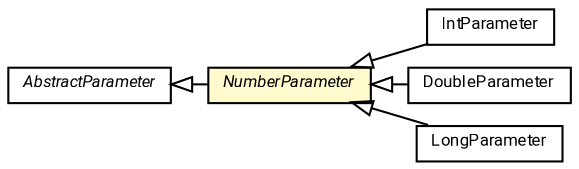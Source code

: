 #!/usr/local/bin/dot
#
# Class diagram 
# Generated by UMLGraph version R5_7_2-60-g0e99a6 (http://www.spinellis.gr/umlgraph/)
#

digraph G {
	graph [fontnames="svg"]
	edge [fontname="Roboto",fontsize=7,labelfontname="Roboto",labelfontsize=7,color="black"];
	node [fontname="Roboto",fontcolor="black",fontsize=8,shape=plaintext,margin=0,width=0,height=0];
	nodesep=0.15;
	ranksep=0.25;
	rankdir=LR;
	// de.lmu.ifi.dbs.elki.utilities.optionhandling.parameters.IntParameter
	c7434985 [label=<<table title="de.lmu.ifi.dbs.elki.utilities.optionhandling.parameters.IntParameter" border="0" cellborder="1" cellspacing="0" cellpadding="2" href="IntParameter.html" target="_parent">
		<tr><td><table border="0" cellspacing="0" cellpadding="1">
		<tr><td align="center" balign="center"> <font face="Roboto">IntParameter</font> </td></tr>
		</table></td></tr>
		</table>>, URL="IntParameter.html"];
	// de.lmu.ifi.dbs.elki.utilities.optionhandling.parameters.AbstractParameter<THIS extends de.lmu.ifi.dbs.elki.utilities.optionhandling.parameters.AbstractParameter<THIS, T>, T>
	c7434986 [label=<<table title="de.lmu.ifi.dbs.elki.utilities.optionhandling.parameters.AbstractParameter" border="0" cellborder="1" cellspacing="0" cellpadding="2" href="AbstractParameter.html" target="_parent">
		<tr><td><table border="0" cellspacing="0" cellpadding="1">
		<tr><td align="center" balign="center"> <font face="Roboto"><i>AbstractParameter</i></font> </td></tr>
		</table></td></tr>
		</table>>, URL="AbstractParameter.html"];
	// de.lmu.ifi.dbs.elki.utilities.optionhandling.parameters.DoubleParameter
	c7434987 [label=<<table title="de.lmu.ifi.dbs.elki.utilities.optionhandling.parameters.DoubleParameter" border="0" cellborder="1" cellspacing="0" cellpadding="2" href="DoubleParameter.html" target="_parent">
		<tr><td><table border="0" cellspacing="0" cellpadding="1">
		<tr><td align="center" balign="center"> <font face="Roboto">DoubleParameter</font> </td></tr>
		</table></td></tr>
		</table>>, URL="DoubleParameter.html"];
	// de.lmu.ifi.dbs.elki.utilities.optionhandling.parameters.LongParameter
	c7434990 [label=<<table title="de.lmu.ifi.dbs.elki.utilities.optionhandling.parameters.LongParameter" border="0" cellborder="1" cellspacing="0" cellpadding="2" href="LongParameter.html" target="_parent">
		<tr><td><table border="0" cellspacing="0" cellpadding="1">
		<tr><td align="center" balign="center"> <font face="Roboto">LongParameter</font> </td></tr>
		</table></td></tr>
		</table>>, URL="LongParameter.html"];
	// de.lmu.ifi.dbs.elki.utilities.optionhandling.parameters.NumberParameter<THIS extends de.lmu.ifi.dbs.elki.utilities.optionhandling.parameters.NumberParameter<THIS, T>, T extends java.lang.Number>
	c7434991 [label=<<table title="de.lmu.ifi.dbs.elki.utilities.optionhandling.parameters.NumberParameter" border="0" cellborder="1" cellspacing="0" cellpadding="2" bgcolor="lemonChiffon" href="NumberParameter.html" target="_parent">
		<tr><td><table border="0" cellspacing="0" cellpadding="1">
		<tr><td align="center" balign="center"> <font face="Roboto"><i>NumberParameter</i></font> </td></tr>
		</table></td></tr>
		</table>>, URL="NumberParameter.html"];
	// de.lmu.ifi.dbs.elki.utilities.optionhandling.parameters.IntParameter extends de.lmu.ifi.dbs.elki.utilities.optionhandling.parameters.NumberParameter<THIS extends de.lmu.ifi.dbs.elki.utilities.optionhandling.parameters.NumberParameter<THIS, T>, T extends java.lang.Number>
	c7434991 -> c7434985 [arrowtail=empty,dir=back,weight=10];
	// de.lmu.ifi.dbs.elki.utilities.optionhandling.parameters.DoubleParameter extends de.lmu.ifi.dbs.elki.utilities.optionhandling.parameters.NumberParameter<THIS extends de.lmu.ifi.dbs.elki.utilities.optionhandling.parameters.NumberParameter<THIS, T>, T extends java.lang.Number>
	c7434991 -> c7434987 [arrowtail=empty,dir=back,weight=10];
	// de.lmu.ifi.dbs.elki.utilities.optionhandling.parameters.LongParameter extends de.lmu.ifi.dbs.elki.utilities.optionhandling.parameters.NumberParameter<THIS extends de.lmu.ifi.dbs.elki.utilities.optionhandling.parameters.NumberParameter<THIS, T>, T extends java.lang.Number>
	c7434991 -> c7434990 [arrowtail=empty,dir=back,weight=10];
	// de.lmu.ifi.dbs.elki.utilities.optionhandling.parameters.NumberParameter<THIS extends de.lmu.ifi.dbs.elki.utilities.optionhandling.parameters.NumberParameter<THIS, T>, T extends java.lang.Number> extends de.lmu.ifi.dbs.elki.utilities.optionhandling.parameters.AbstractParameter<THIS extends de.lmu.ifi.dbs.elki.utilities.optionhandling.parameters.AbstractParameter<THIS, T>, T>
	c7434986 -> c7434991 [arrowtail=empty,dir=back,weight=10];
}

